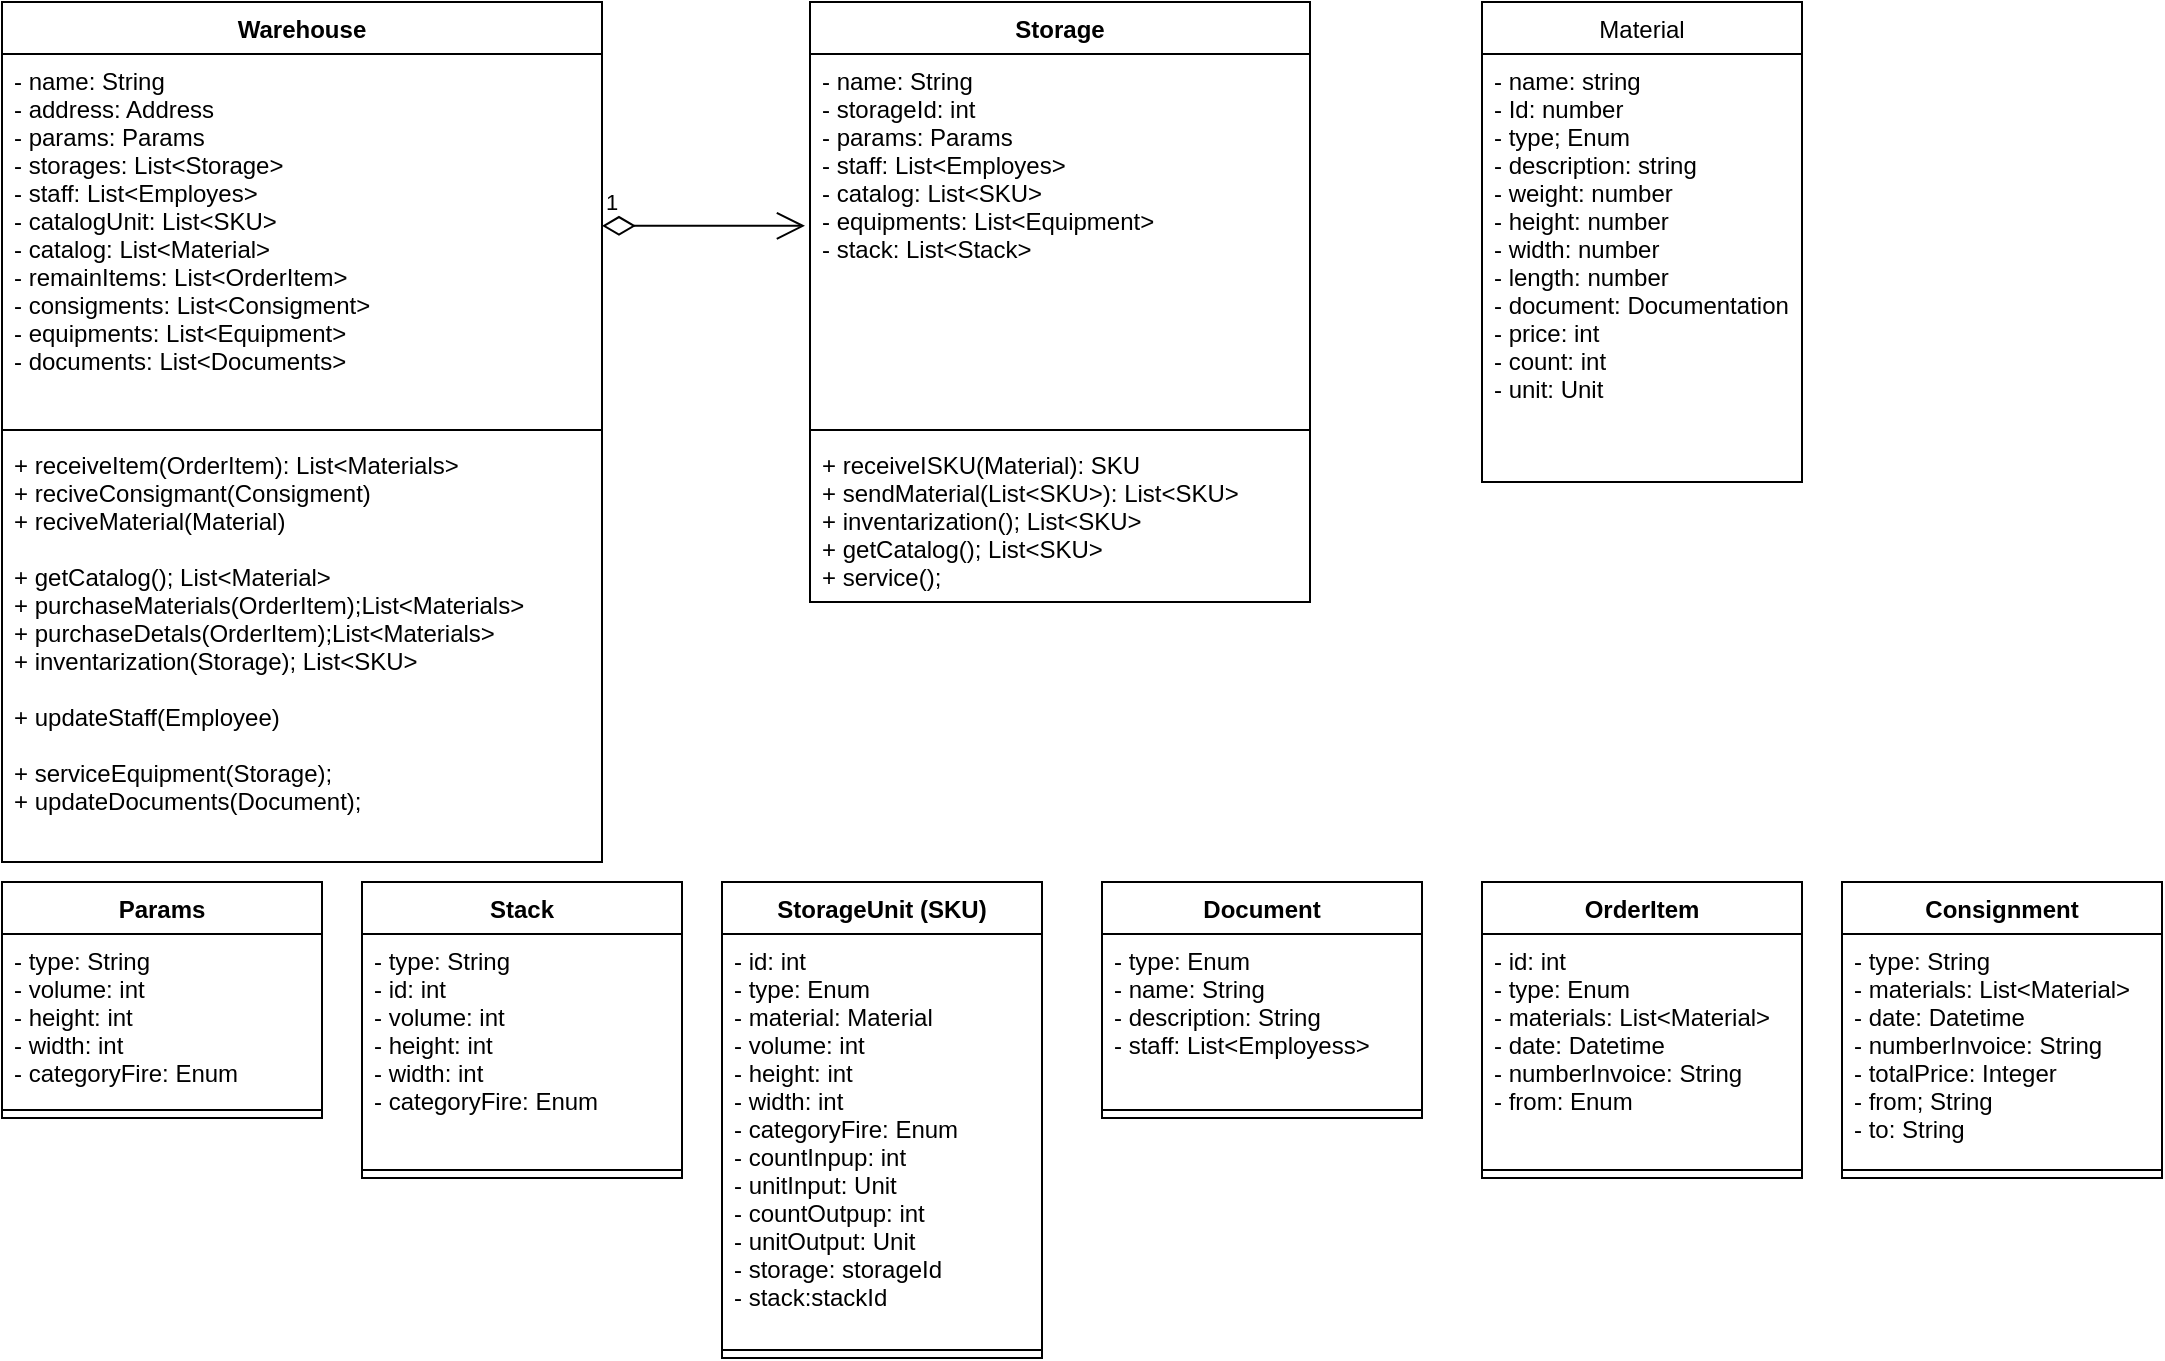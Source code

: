 <mxfile version="12.4.0" type="device" pages="1"><diagram id="Qn_RxdDAQ5S3t7Wl4HLY" name="Page-1"><mxGraphModel dx="1422" dy="745" grid="1" gridSize="10" guides="1" tooltips="1" connect="1" arrows="1" fold="1" page="1" pageScale="1" pageWidth="1169" pageHeight="1654" math="0" shadow="0"><root><mxCell id="0"/><mxCell id="1" parent="0"/><mxCell id="iyCVspdHLP0-vtcsuSEc-2" value="Warehouse" style="swimlane;fontStyle=1;align=center;verticalAlign=top;childLayout=stackLayout;horizontal=1;startSize=26;horizontalStack=0;resizeParent=1;resizeParentMax=0;resizeLast=0;collapsible=1;marginBottom=0;" vertex="1" parent="1"><mxGeometry x="80" y="150" width="300" height="430" as="geometry"/></mxCell><mxCell id="iyCVspdHLP0-vtcsuSEc-3" value="- name: String&#10;- address: Address&#10;- params: Params&#10;- storages: List&lt;Storage&gt;&#10;- staff: List&lt;Employes&gt;&#10;- catalogUnit: List&lt;SKU&gt;&#10;- catalog: List&lt;Material&gt;&#10;- remainItems: List&lt;OrderItem&gt;&#10;- consigments: List&lt;Consigment&gt;&#10;- equipments: List&lt;Equipment&gt;&#10;- documents: List&lt;Documents&gt;&#10;" style="text;strokeColor=none;fillColor=none;align=left;verticalAlign=top;spacingLeft=4;spacingRight=4;overflow=hidden;rotatable=0;points=[[0,0.5],[1,0.5]];portConstraint=eastwest;" vertex="1" parent="iyCVspdHLP0-vtcsuSEc-2"><mxGeometry y="26" width="300" height="184" as="geometry"/></mxCell><mxCell id="iyCVspdHLP0-vtcsuSEc-4" value="" style="line;strokeWidth=1;fillColor=none;align=left;verticalAlign=middle;spacingTop=-1;spacingLeft=3;spacingRight=3;rotatable=0;labelPosition=right;points=[];portConstraint=eastwest;" vertex="1" parent="iyCVspdHLP0-vtcsuSEc-2"><mxGeometry y="210" width="300" height="8" as="geometry"/></mxCell><mxCell id="iyCVspdHLP0-vtcsuSEc-5" value="+ receiveItem(OrderItem): List&lt;Materials&gt;&#10;+ reciveConsigmant(Consigment)&#10;+ reciveMaterial(Material)&#10;&#10;+ getCatalog(); List&lt;Material&gt;&#10;+ purchaseMaterials(OrderItem);List&lt;Materials&gt;&#10;+ purchaseDetals(OrderItem);List&lt;Materials&gt;&#10;+ inventarization(Storage); List&lt;SKU&gt;&#10;&#10;+ updateStaff(Employee)&#10;&#10;+ serviceEquipment(Storage);&#10;+ updateDocuments(Document);" style="text;strokeColor=none;fillColor=none;align=left;verticalAlign=top;spacingLeft=4;spacingRight=4;overflow=hidden;rotatable=0;points=[[0,0.5],[1,0.5]];portConstraint=eastwest;" vertex="1" parent="iyCVspdHLP0-vtcsuSEc-2"><mxGeometry y="218" width="300" height="212" as="geometry"/></mxCell><mxCell id="iyCVspdHLP0-vtcsuSEc-7" value="Storage" style="swimlane;fontStyle=1;align=center;verticalAlign=top;childLayout=stackLayout;horizontal=1;startSize=26;horizontalStack=0;resizeParent=1;resizeParentMax=0;resizeLast=0;collapsible=1;marginBottom=0;" vertex="1" parent="1"><mxGeometry x="484" y="150" width="250" height="300" as="geometry"/></mxCell><mxCell id="iyCVspdHLP0-vtcsuSEc-8" value="- name: String&#10;- storageId: int&#10;- params: Params&#10;- staff: List&lt;Employes&gt;&#10;- catalog: List&lt;SKU&gt;&#10;- equipments: List&lt;Equipment&gt;&#10;- stack: List&lt;Stack&gt;&#10;" style="text;strokeColor=none;fillColor=none;align=left;verticalAlign=top;spacingLeft=4;spacingRight=4;overflow=hidden;rotatable=0;points=[[0,0.5],[1,0.5]];portConstraint=eastwest;" vertex="1" parent="iyCVspdHLP0-vtcsuSEc-7"><mxGeometry y="26" width="250" height="184" as="geometry"/></mxCell><mxCell id="iyCVspdHLP0-vtcsuSEc-9" value="" style="line;strokeWidth=1;fillColor=none;align=left;verticalAlign=middle;spacingTop=-1;spacingLeft=3;spacingRight=3;rotatable=0;labelPosition=right;points=[];portConstraint=eastwest;" vertex="1" parent="iyCVspdHLP0-vtcsuSEc-7"><mxGeometry y="210" width="250" height="8" as="geometry"/></mxCell><mxCell id="iyCVspdHLP0-vtcsuSEc-10" value="+ receiveISKU(Material): SKU&#10;+ sendMaterial(List&lt;SKU&gt;): List&lt;SKU&gt;&#10;+ inventarization(); List&lt;SKU&gt;&#10;+ getCatalog(); List&lt;SKU&gt;&#10;+ service();" style="text;strokeColor=none;fillColor=none;align=left;verticalAlign=top;spacingLeft=4;spacingRight=4;overflow=hidden;rotatable=0;points=[[0,0.5],[1,0.5]];portConstraint=eastwest;" vertex="1" parent="iyCVspdHLP0-vtcsuSEc-7"><mxGeometry y="218" width="250" height="82" as="geometry"/></mxCell><mxCell id="iyCVspdHLP0-vtcsuSEc-11" value="1" style="endArrow=open;html=1;endSize=12;startArrow=diamondThin;startSize=14;startFill=0;edgeStyle=orthogonalEdgeStyle;align=left;verticalAlign=bottom;entryX=-0.01;entryY=0.467;entryDx=0;entryDy=0;entryPerimeter=0;exitX=1;exitY=0.467;exitDx=0;exitDy=0;exitPerimeter=0;" edge="1" parent="1" source="iyCVspdHLP0-vtcsuSEc-3" target="iyCVspdHLP0-vtcsuSEc-8"><mxGeometry x="-1" y="3" relative="1" as="geometry"><mxPoint x="280" y="262" as="sourcePoint"/><mxPoint x="380" y="262" as="targetPoint"/></mxGeometry></mxCell><mxCell id="iyCVspdHLP0-vtcsuSEc-17" value="Params&#10;" style="swimlane;fontStyle=1;align=center;verticalAlign=top;childLayout=stackLayout;horizontal=1;startSize=26;horizontalStack=0;resizeParent=1;resizeParentMax=0;resizeLast=0;collapsible=1;marginBottom=0;" vertex="1" parent="1"><mxGeometry x="80" y="590" width="160" height="118" as="geometry"><mxRectangle x="180" y="299" width="60" height="26" as="alternateBounds"/></mxGeometry></mxCell><mxCell id="iyCVspdHLP0-vtcsuSEc-18" value="- type: String&#10;- volume: int&#10;- height: int&#10;- width: int&#10;- categoryFire: Enum&#10;&#10;&#10;&#10;" style="text;strokeColor=none;fillColor=none;align=left;verticalAlign=top;spacingLeft=4;spacingRight=4;overflow=hidden;rotatable=0;points=[[0,0.5],[1,0.5]];portConstraint=eastwest;" vertex="1" parent="iyCVspdHLP0-vtcsuSEc-17"><mxGeometry y="26" width="160" height="84" as="geometry"/></mxCell><mxCell id="iyCVspdHLP0-vtcsuSEc-19" value="" style="line;strokeWidth=1;fillColor=none;align=left;verticalAlign=middle;spacingTop=-1;spacingLeft=3;spacingRight=3;rotatable=0;labelPosition=right;points=[];portConstraint=eastwest;" vertex="1" parent="iyCVspdHLP0-vtcsuSEc-17"><mxGeometry y="110" width="160" height="8" as="geometry"/></mxCell><mxCell id="iyCVspdHLP0-vtcsuSEc-20" value="Stack" style="swimlane;fontStyle=1;align=center;verticalAlign=top;childLayout=stackLayout;horizontal=1;startSize=26;horizontalStack=0;resizeParent=1;resizeParentMax=0;resizeLast=0;collapsible=1;marginBottom=0;" vertex="1" parent="1"><mxGeometry x="260" y="590" width="160" height="148" as="geometry"><mxRectangle x="180" y="299" width="60" height="26" as="alternateBounds"/></mxGeometry></mxCell><mxCell id="iyCVspdHLP0-vtcsuSEc-21" value="- type: String&#10;- id: int&#10;- volume: int&#10;- height: int&#10;- width: int&#10;- categoryFire: Enum&#10;&#10;&#10;&#10;" style="text;strokeColor=none;fillColor=none;align=left;verticalAlign=top;spacingLeft=4;spacingRight=4;overflow=hidden;rotatable=0;points=[[0,0.5],[1,0.5]];portConstraint=eastwest;" vertex="1" parent="iyCVspdHLP0-vtcsuSEc-20"><mxGeometry y="26" width="160" height="114" as="geometry"/></mxCell><mxCell id="iyCVspdHLP0-vtcsuSEc-22" value="" style="line;strokeWidth=1;fillColor=none;align=left;verticalAlign=middle;spacingTop=-1;spacingLeft=3;spacingRight=3;rotatable=0;labelPosition=right;points=[];portConstraint=eastwest;" vertex="1" parent="iyCVspdHLP0-vtcsuSEc-20"><mxGeometry y="140" width="160" height="8" as="geometry"/></mxCell><mxCell id="iyCVspdHLP0-vtcsuSEc-23" value="StorageUnit (SKU)" style="swimlane;fontStyle=1;align=center;verticalAlign=top;childLayout=stackLayout;horizontal=1;startSize=26;horizontalStack=0;resizeParent=1;resizeParentMax=0;resizeLast=0;collapsible=1;marginBottom=0;" vertex="1" parent="1"><mxGeometry x="440" y="590" width="160" height="238" as="geometry"><mxRectangle x="180" y="299" width="60" height="26" as="alternateBounds"/></mxGeometry></mxCell><mxCell id="iyCVspdHLP0-vtcsuSEc-24" value="- id: int&#10;- type: Enum&#10;- material: Material&#10;- volume: int&#10;- height: int&#10;- width: int&#10;- categoryFire: Enum&#10;- countInpup: int&#10;- unitInput: Unit&#10;- countOutpup: int&#10;- unitOutput: Unit&#10;- storage: storageId&#10;- stack:stackId" style="text;strokeColor=none;fillColor=none;align=left;verticalAlign=top;spacingLeft=4;spacingRight=4;overflow=hidden;rotatable=0;points=[[0,0.5],[1,0.5]];portConstraint=eastwest;" vertex="1" parent="iyCVspdHLP0-vtcsuSEc-23"><mxGeometry y="26" width="160" height="204" as="geometry"/></mxCell><mxCell id="iyCVspdHLP0-vtcsuSEc-25" value="" style="line;strokeWidth=1;fillColor=none;align=left;verticalAlign=middle;spacingTop=-1;spacingLeft=3;spacingRight=3;rotatable=0;labelPosition=right;points=[];portConstraint=eastwest;" vertex="1" parent="iyCVspdHLP0-vtcsuSEc-23"><mxGeometry y="230" width="160" height="8" as="geometry"/></mxCell><mxCell id="iyCVspdHLP0-vtcsuSEc-26" value="Document" style="swimlane;fontStyle=1;align=center;verticalAlign=top;childLayout=stackLayout;horizontal=1;startSize=26;horizontalStack=0;resizeParent=1;resizeParentMax=0;resizeLast=0;collapsible=1;marginBottom=0;" vertex="1" parent="1"><mxGeometry x="630" y="590" width="160" height="118" as="geometry"><mxRectangle x="180" y="299" width="60" height="26" as="alternateBounds"/></mxGeometry></mxCell><mxCell id="iyCVspdHLP0-vtcsuSEc-27" value="- type: Enum&#10;- name: String&#10;- description: String&#10;- staff: List&lt;Employess&gt;&#10;&#10;&#10;&#10;" style="text;strokeColor=none;fillColor=none;align=left;verticalAlign=top;spacingLeft=4;spacingRight=4;overflow=hidden;rotatable=0;points=[[0,0.5],[1,0.5]];portConstraint=eastwest;" vertex="1" parent="iyCVspdHLP0-vtcsuSEc-26"><mxGeometry y="26" width="160" height="84" as="geometry"/></mxCell><mxCell id="iyCVspdHLP0-vtcsuSEc-28" value="" style="line;strokeWidth=1;fillColor=none;align=left;verticalAlign=middle;spacingTop=-1;spacingLeft=3;spacingRight=3;rotatable=0;labelPosition=right;points=[];portConstraint=eastwest;" vertex="1" parent="iyCVspdHLP0-vtcsuSEc-26"><mxGeometry y="110" width="160" height="8" as="geometry"/></mxCell><mxCell id="iyCVspdHLP0-vtcsuSEc-29" value="Consignment" style="swimlane;fontStyle=1;align=center;verticalAlign=top;childLayout=stackLayout;horizontal=1;startSize=26;horizontalStack=0;resizeParent=1;resizeParentMax=0;resizeLast=0;collapsible=1;marginBottom=0;" vertex="1" parent="1"><mxGeometry x="1000" y="590" width="160" height="148" as="geometry"/></mxCell><mxCell id="iyCVspdHLP0-vtcsuSEc-30" value="- type: String&#10;- materials: List&lt;Material&gt;&#10;- date: Datetime&#10;- numberInvoice: String&#10;- totalPrice: Integer&#10;- from; String&#10;- to: String&#10;" style="text;strokeColor=none;fillColor=none;align=left;verticalAlign=top;spacingLeft=4;spacingRight=4;overflow=hidden;rotatable=0;points=[[0,0.5],[1,0.5]];portConstraint=eastwest;" vertex="1" parent="iyCVspdHLP0-vtcsuSEc-29"><mxGeometry y="26" width="160" height="114" as="geometry"/></mxCell><mxCell id="iyCVspdHLP0-vtcsuSEc-31" value="" style="line;strokeWidth=1;fillColor=none;align=left;verticalAlign=middle;spacingTop=-1;spacingLeft=3;spacingRight=3;rotatable=0;labelPosition=right;points=[];portConstraint=eastwest;" vertex="1" parent="iyCVspdHLP0-vtcsuSEc-29"><mxGeometry y="140" width="160" height="8" as="geometry"/></mxCell><mxCell id="iyCVspdHLP0-vtcsuSEc-32" value="OrderItem" style="swimlane;fontStyle=1;align=center;verticalAlign=top;childLayout=stackLayout;horizontal=1;startSize=26;horizontalStack=0;resizeParent=1;resizeParentMax=0;resizeLast=0;collapsible=1;marginBottom=0;" vertex="1" parent="1"><mxGeometry x="820" y="590" width="160" height="148" as="geometry"/></mxCell><mxCell id="iyCVspdHLP0-vtcsuSEc-33" value="- id: int&#10;- type: Enum&#10;- materials: List&lt;Material&gt;&#10;- date: Datetime&#10;- numberInvoice: String&#10;- from: Enum&#10;&#10;&#10;" style="text;strokeColor=none;fillColor=none;align=left;verticalAlign=top;spacingLeft=4;spacingRight=4;overflow=hidden;rotatable=0;points=[[0,0.5],[1,0.5]];portConstraint=eastwest;" vertex="1" parent="iyCVspdHLP0-vtcsuSEc-32"><mxGeometry y="26" width="160" height="114" as="geometry"/></mxCell><mxCell id="iyCVspdHLP0-vtcsuSEc-34" value="" style="line;strokeWidth=1;fillColor=none;align=left;verticalAlign=middle;spacingTop=-1;spacingLeft=3;spacingRight=3;rotatable=0;labelPosition=right;points=[];portConstraint=eastwest;" vertex="1" parent="iyCVspdHLP0-vtcsuSEc-32"><mxGeometry y="140" width="160" height="8" as="geometry"/></mxCell><mxCell id="iyCVspdHLP0-vtcsuSEc-36" value="Material" style="swimlane;fontStyle=0;childLayout=stackLayout;horizontal=1;startSize=26;fillColor=none;horizontalStack=0;resizeParent=1;resizeParentMax=0;resizeLast=0;collapsible=1;marginBottom=0;" vertex="1" parent="1"><mxGeometry x="820" y="150" width="160" height="240" as="geometry"/></mxCell><mxCell id="iyCVspdHLP0-vtcsuSEc-37" value="- name: string&#10;- Id: number&#10;- type; Enum&#10;- description: string&#10;- weight: number&#10;- height: number&#10;- width: number&#10;- length: number&#10;- document: Documentation&#10;- price: int&#10;- count: int&#10;- unit: Unit&#10;&#10;&#10;" style="text;strokeColor=none;fillColor=none;align=left;verticalAlign=top;spacingLeft=4;spacingRight=4;overflow=hidden;rotatable=0;points=[[0,0.5],[1,0.5]];portConstraint=eastwest;" vertex="1" parent="iyCVspdHLP0-vtcsuSEc-36"><mxGeometry y="26" width="160" height="214" as="geometry"/></mxCell></root></mxGraphModel></diagram></mxfile>